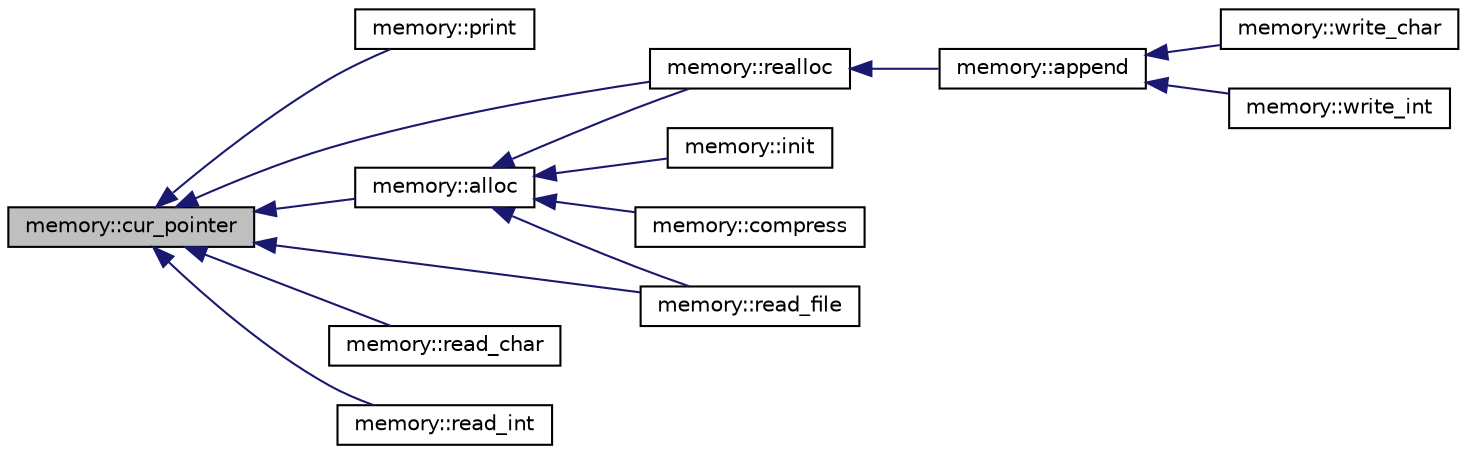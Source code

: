 digraph "memory::cur_pointer"
{
  edge [fontname="Helvetica",fontsize="10",labelfontname="Helvetica",labelfontsize="10"];
  node [fontname="Helvetica",fontsize="10",shape=record];
  rankdir="LR";
  Node220 [label="memory::cur_pointer",height=0.2,width=0.4,color="black", fillcolor="grey75", style="filled", fontcolor="black"];
  Node220 -> Node221 [dir="back",color="midnightblue",fontsize="10",style="solid",fontname="Helvetica"];
  Node221 [label="memory::print",height=0.2,width=0.4,color="black", fillcolor="white", style="filled",URL="$d8/d99/classmemory.html#a76e54475a51795259a3ebf1013a2559e"];
  Node220 -> Node222 [dir="back",color="midnightblue",fontsize="10",style="solid",fontname="Helvetica"];
  Node222 [label="memory::alloc",height=0.2,width=0.4,color="black", fillcolor="white", style="filled",URL="$d8/d99/classmemory.html#a44ac20be537668e94b5d42e6a6c74b6f"];
  Node222 -> Node223 [dir="back",color="midnightblue",fontsize="10",style="solid",fontname="Helvetica"];
  Node223 [label="memory::init",height=0.2,width=0.4,color="black", fillcolor="white", style="filled",URL="$d8/d99/classmemory.html#a616200900a07046cd6b0b86f12765909"];
  Node222 -> Node224 [dir="back",color="midnightblue",fontsize="10",style="solid",fontname="Helvetica"];
  Node224 [label="memory::realloc",height=0.2,width=0.4,color="black", fillcolor="white", style="filled",URL="$d8/d99/classmemory.html#a8aaa32764cd9a497d57740b5cb47953b"];
  Node224 -> Node225 [dir="back",color="midnightblue",fontsize="10",style="solid",fontname="Helvetica"];
  Node225 [label="memory::append",height=0.2,width=0.4,color="black", fillcolor="white", style="filled",URL="$d8/d99/classmemory.html#a2ad10d7a4707651f6b101d919f8402ed"];
  Node225 -> Node226 [dir="back",color="midnightblue",fontsize="10",style="solid",fontname="Helvetica"];
  Node226 [label="memory::write_char",height=0.2,width=0.4,color="black", fillcolor="white", style="filled",URL="$d8/d99/classmemory.html#a3f1889e0a03fd3afbb15bc78084c6356"];
  Node225 -> Node227 [dir="back",color="midnightblue",fontsize="10",style="solid",fontname="Helvetica"];
  Node227 [label="memory::write_int",height=0.2,width=0.4,color="black", fillcolor="white", style="filled",URL="$d8/d99/classmemory.html#ad2bea2174f3f88051d259aa8b293bb4d"];
  Node222 -> Node228 [dir="back",color="midnightblue",fontsize="10",style="solid",fontname="Helvetica"];
  Node228 [label="memory::read_file",height=0.2,width=0.4,color="black", fillcolor="white", style="filled",URL="$d8/d99/classmemory.html#af8d8b6de66f74f406ee48bb5e3825bb8"];
  Node222 -> Node229 [dir="back",color="midnightblue",fontsize="10",style="solid",fontname="Helvetica"];
  Node229 [label="memory::compress",height=0.2,width=0.4,color="black", fillcolor="white", style="filled",URL="$d8/d99/classmemory.html#afadcbb4b0b076d7f9552a9102b467683"];
  Node220 -> Node224 [dir="back",color="midnightblue",fontsize="10",style="solid",fontname="Helvetica"];
  Node220 -> Node230 [dir="back",color="midnightblue",fontsize="10",style="solid",fontname="Helvetica"];
  Node230 [label="memory::read_char",height=0.2,width=0.4,color="black", fillcolor="white", style="filled",URL="$d8/d99/classmemory.html#ae96d2ffc64b3b3012960aae45f4c2a5b"];
  Node220 -> Node231 [dir="back",color="midnightblue",fontsize="10",style="solid",fontname="Helvetica"];
  Node231 [label="memory::read_int",height=0.2,width=0.4,color="black", fillcolor="white", style="filled",URL="$d8/d99/classmemory.html#a2f9fe96745aaab0aebf075ab9d5fc43e"];
  Node220 -> Node228 [dir="back",color="midnightblue",fontsize="10",style="solid",fontname="Helvetica"];
}
